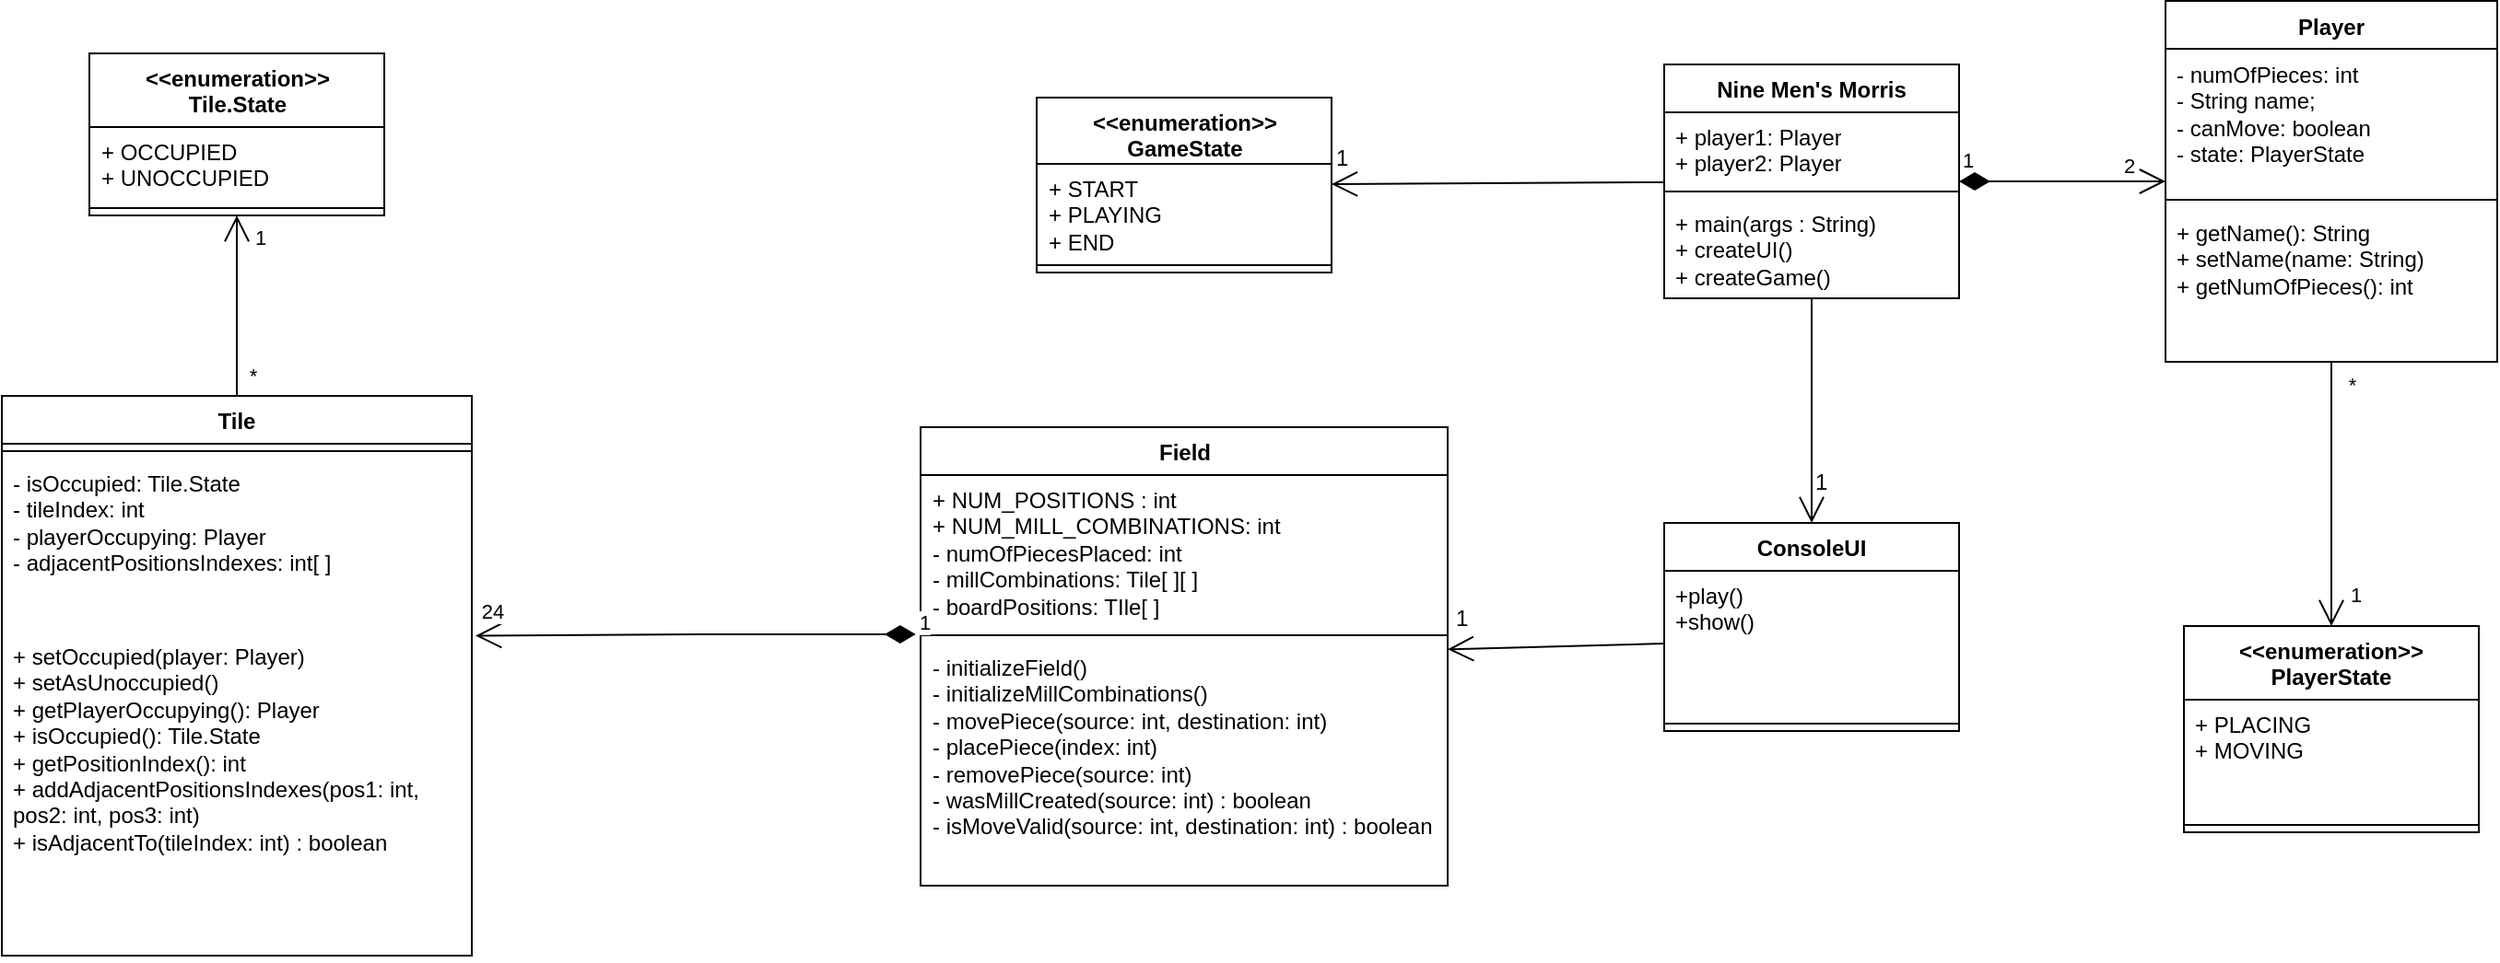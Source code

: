 <mxfile version="24.0.7" type="device">
  <diagram name="Page-1" id="JkGtk0IPezqZ1_RtU47O">
    <mxGraphModel dx="1834" dy="1134" grid="0" gridSize="10" guides="1" tooltips="1" connect="1" arrows="1" fold="1" page="0" pageScale="1" pageWidth="827" pageHeight="1169" math="0" shadow="0">
      <root>
        <mxCell id="0" />
        <mxCell id="1" parent="0" />
        <mxCell id="XcIPjAKrSNz59W1vHto7-1" value="&amp;lt;&amp;lt;enumeration&amp;gt;&amp;gt;&lt;br&gt;PlayerState" style="swimlane;fontStyle=1;align=center;verticalAlign=top;childLayout=stackLayout;horizontal=1;startSize=40;horizontalStack=0;resizeParent=1;resizeParentMax=0;resizeLast=0;collapsible=1;marginBottom=0;whiteSpace=wrap;html=1;" parent="1" vertex="1">
          <mxGeometry x="973" y="261" width="160" height="112" as="geometry" />
        </mxCell>
        <mxCell id="XcIPjAKrSNz59W1vHto7-2" value="&lt;div&gt;+ PLACING&lt;/div&gt;&lt;div&gt;+ MOVING&lt;br&gt;&lt;/div&gt;" style="text;strokeColor=none;fillColor=none;align=left;verticalAlign=top;spacingLeft=4;spacingRight=4;overflow=hidden;rotatable=0;points=[[0,0.5],[1,0.5]];portConstraint=eastwest;whiteSpace=wrap;html=1;" parent="XcIPjAKrSNz59W1vHto7-1" vertex="1">
          <mxGeometry y="40" width="160" height="64" as="geometry" />
        </mxCell>
        <mxCell id="XcIPjAKrSNz59W1vHto7-3" value="" style="line;strokeWidth=1;fillColor=none;align=left;verticalAlign=middle;spacingTop=-1;spacingLeft=3;spacingRight=3;rotatable=0;labelPosition=right;points=[];portConstraint=eastwest;strokeColor=inherit;" parent="XcIPjAKrSNz59W1vHto7-1" vertex="1">
          <mxGeometry y="104" width="160" height="8" as="geometry" />
        </mxCell>
        <mxCell id="XcIPjAKrSNz59W1vHto7-9" value="Field" style="swimlane;fontStyle=1;align=center;verticalAlign=top;childLayout=stackLayout;horizontal=1;startSize=26;horizontalStack=0;resizeParent=1;resizeParentMax=0;resizeLast=0;collapsible=1;marginBottom=0;whiteSpace=wrap;html=1;" parent="1" vertex="1">
          <mxGeometry x="287.5" y="153" width="286" height="249" as="geometry" />
        </mxCell>
        <mxCell id="XcIPjAKrSNz59W1vHto7-10" value="&lt;div&gt;+ NUM_POSITIONS : int&lt;/div&gt;&lt;div&gt;+ NUM_MILL_COMBINATIONS: int&lt;/div&gt;&lt;div&gt;- numOfPiecesPlaced: int&lt;/div&gt;&lt;div&gt;- millCombinations: Tile[ ][ ]&lt;/div&gt;&lt;div&gt;- boardPositions: TIle[ ]&lt;br&gt;&lt;/div&gt;&lt;div&gt;&amp;nbsp;&lt;br&gt;&lt;/div&gt;&lt;div&gt;&lt;br&gt;&lt;/div&gt;&lt;div&gt;&lt;br&gt;&lt;/div&gt;&lt;div&gt;&lt;br&gt;&lt;/div&gt;" style="text;strokeColor=none;fillColor=none;align=left;verticalAlign=top;spacingLeft=4;spacingRight=4;overflow=hidden;rotatable=0;points=[[0,0.5],[1,0.5]];portConstraint=eastwest;whiteSpace=wrap;html=1;" parent="XcIPjAKrSNz59W1vHto7-9" vertex="1">
          <mxGeometry y="26" width="286" height="83" as="geometry" />
        </mxCell>
        <mxCell id="XcIPjAKrSNz59W1vHto7-11" value="" style="line;strokeWidth=1;fillColor=none;align=left;verticalAlign=middle;spacingTop=-1;spacingLeft=3;spacingRight=3;rotatable=0;labelPosition=right;points=[];portConstraint=eastwest;strokeColor=inherit;" parent="XcIPjAKrSNz59W1vHto7-9" vertex="1">
          <mxGeometry y="109" width="286" height="8" as="geometry" />
        </mxCell>
        <mxCell id="XcIPjAKrSNz59W1vHto7-12" value="&lt;div&gt;- initializeField()&lt;/div&gt;&lt;div&gt;- initializeMillCombinations()&lt;/div&gt;&lt;div&gt;- movePiece(source: int, destination: int)&lt;/div&gt;&lt;div&gt;- placePiece(index: int)&lt;/div&gt;&lt;div&gt;- removePiece(source: int)&lt;/div&gt;&lt;div&gt;- wasMillCreated(source: int) : boolean&lt;br&gt;&lt;/div&gt;&lt;div&gt;- isMoveValid(source: int, destination: int) : boolean&lt;br&gt;&lt;/div&gt;" style="text;strokeColor=none;fillColor=none;align=left;verticalAlign=top;spacingLeft=4;spacingRight=4;overflow=hidden;rotatable=0;points=[[0,0.5],[1,0.5]];portConstraint=eastwest;whiteSpace=wrap;html=1;" parent="XcIPjAKrSNz59W1vHto7-9" vertex="1">
          <mxGeometry y="117" width="286" height="132" as="geometry" />
        </mxCell>
        <mxCell id="XcIPjAKrSNz59W1vHto7-13" value="Player" style="swimlane;fontStyle=1;align=center;verticalAlign=top;childLayout=stackLayout;horizontal=1;startSize=26;horizontalStack=0;resizeParent=1;resizeParentMax=0;resizeLast=0;collapsible=1;marginBottom=0;whiteSpace=wrap;html=1;" parent="1" vertex="1">
          <mxGeometry x="963" y="-78.5" width="180" height="196" as="geometry" />
        </mxCell>
        <mxCell id="XcIPjAKrSNz59W1vHto7-14" value="&lt;div&gt;- numOfPieces: int&lt;/div&gt;&lt;div&gt;- String name;&lt;/div&gt;&lt;div&gt;- canMove: boolean&lt;/div&gt;&lt;div&gt;- state: PlayerState&lt;br&gt;&lt;/div&gt;" style="text;strokeColor=none;fillColor=none;align=left;verticalAlign=top;spacingLeft=4;spacingRight=4;overflow=hidden;rotatable=0;points=[[0,0.5],[1,0.5]];portConstraint=eastwest;whiteSpace=wrap;html=1;" parent="XcIPjAKrSNz59W1vHto7-13" vertex="1">
          <mxGeometry y="26" width="180" height="78" as="geometry" />
        </mxCell>
        <mxCell id="XcIPjAKrSNz59W1vHto7-15" value="" style="line;strokeWidth=1;fillColor=none;align=left;verticalAlign=middle;spacingTop=-1;spacingLeft=3;spacingRight=3;rotatable=0;labelPosition=right;points=[];portConstraint=eastwest;strokeColor=inherit;" parent="XcIPjAKrSNz59W1vHto7-13" vertex="1">
          <mxGeometry y="104" width="180" height="8" as="geometry" />
        </mxCell>
        <mxCell id="XcIPjAKrSNz59W1vHto7-16" value="&lt;div&gt;+ getName(): String&lt;/div&gt;&lt;div&gt;+ setName(name: String)&lt;/div&gt;&lt;div&gt;+ getNumOfPieces(): int&lt;/div&gt;&lt;div&gt;&lt;br&gt;&lt;/div&gt;" style="text;strokeColor=none;fillColor=none;align=left;verticalAlign=top;spacingLeft=4;spacingRight=4;overflow=hidden;rotatable=0;points=[[0,0.5],[1,0.5]];portConstraint=eastwest;whiteSpace=wrap;html=1;" parent="XcIPjAKrSNz59W1vHto7-13" vertex="1">
          <mxGeometry y="112" width="180" height="84" as="geometry" />
        </mxCell>
        <mxCell id="XcIPjAKrSNz59W1vHto7-17" value="Tile" style="swimlane;fontStyle=1;align=center;verticalAlign=top;childLayout=stackLayout;horizontal=1;startSize=26;horizontalStack=0;resizeParent=1;resizeParentMax=0;resizeLast=0;collapsible=1;marginBottom=0;whiteSpace=wrap;html=1;" parent="1" vertex="1">
          <mxGeometry x="-211" y="136" width="255" height="304" as="geometry" />
        </mxCell>
        <mxCell id="XcIPjAKrSNz59W1vHto7-19" value="" style="line;strokeWidth=1;fillColor=none;align=left;verticalAlign=middle;spacingTop=-1;spacingLeft=3;spacingRight=3;rotatable=0;labelPosition=right;points=[];portConstraint=eastwest;strokeColor=inherit;" parent="XcIPjAKrSNz59W1vHto7-17" vertex="1">
          <mxGeometry y="26" width="255" height="8" as="geometry" />
        </mxCell>
        <mxCell id="XcIPjAKrSNz59W1vHto7-18" value="&lt;div&gt;- isOccupied: Tile.State&lt;/div&gt;&lt;div&gt;- tileIndex: int&lt;/div&gt;&lt;div&gt;- playerOccupying: Player&lt;br&gt;&lt;/div&gt;&lt;div&gt;- adjacentPositionsIndexes: int[ ]&lt;br&gt;&lt;/div&gt;" style="text;strokeColor=none;fillColor=none;align=left;verticalAlign=top;spacingLeft=4;spacingRight=4;overflow=hidden;rotatable=0;points=[[0,0.5],[1,0.5]];portConstraint=eastwest;whiteSpace=wrap;html=1;" parent="XcIPjAKrSNz59W1vHto7-17" vertex="1">
          <mxGeometry y="34" width="255" height="94" as="geometry" />
        </mxCell>
        <mxCell id="XcIPjAKrSNz59W1vHto7-20" value="&lt;div&gt;+ setOccupied(player: Player)&lt;/div&gt;&lt;div&gt;+ setAsUnoccupied()&lt;br&gt;&lt;/div&gt;&lt;div&gt;+ getPlayerOccupying(): Player&lt;/div&gt;&lt;div&gt;+ isOccupied(): Tile.State&lt;/div&gt;&lt;div&gt;+ getPositionIndex(): int&lt;/div&gt;&lt;div&gt;+ addAdjacentPositionsIndexes(pos1: int, pos2: int, pos3: int)&lt;/div&gt;&lt;div&gt;+ isAdjacentTo(tileIndex: int) : boolean&lt;br&gt;&lt;/div&gt;&lt;div&gt;&lt;br&gt;&lt;/div&gt;" style="text;strokeColor=none;fillColor=none;align=left;verticalAlign=top;spacingLeft=4;spacingRight=4;overflow=hidden;rotatable=0;points=[[0,0.5],[1,0.5]];portConstraint=eastwest;whiteSpace=wrap;html=1;" parent="XcIPjAKrSNz59W1vHto7-17" vertex="1">
          <mxGeometry y="128" width="255" height="176" as="geometry" />
        </mxCell>
        <mxCell id="XcIPjAKrSNz59W1vHto7-21" value="&amp;lt;&amp;lt;enumeration&amp;gt;&amp;gt;&lt;br&gt;Tile.State" style="swimlane;fontStyle=1;align=center;verticalAlign=top;childLayout=stackLayout;horizontal=1;startSize=40;horizontalStack=0;resizeParent=1;resizeParentMax=0;resizeLast=0;collapsible=1;marginBottom=0;whiteSpace=wrap;html=1;" parent="1" vertex="1">
          <mxGeometry x="-163.5" y="-50" width="160" height="88" as="geometry" />
        </mxCell>
        <mxCell id="XcIPjAKrSNz59W1vHto7-22" value="&lt;div&gt;+ OCCUPIED&lt;/div&gt;&lt;div&gt;+ UNOCCUPIED&lt;br&gt;&lt;/div&gt;" style="text;strokeColor=none;fillColor=none;align=left;verticalAlign=top;spacingLeft=4;spacingRight=4;overflow=hidden;rotatable=0;points=[[0,0.5],[1,0.5]];portConstraint=eastwest;whiteSpace=wrap;html=1;" parent="XcIPjAKrSNz59W1vHto7-21" vertex="1">
          <mxGeometry y="40" width="160" height="40" as="geometry" />
        </mxCell>
        <mxCell id="XcIPjAKrSNz59W1vHto7-23" value="" style="line;strokeWidth=1;fillColor=none;align=left;verticalAlign=middle;spacingTop=-1;spacingLeft=3;spacingRight=3;rotatable=0;labelPosition=right;points=[];portConstraint=eastwest;strokeColor=inherit;" parent="XcIPjAKrSNz59W1vHto7-21" vertex="1">
          <mxGeometry y="80" width="160" height="8" as="geometry" />
        </mxCell>
        <mxCell id="XcIPjAKrSNz59W1vHto7-25" value="ConsoleUI" style="swimlane;fontStyle=1;align=center;verticalAlign=top;childLayout=stackLayout;horizontal=1;startSize=26;horizontalStack=0;resizeParent=1;resizeParentMax=0;resizeLast=0;collapsible=1;marginBottom=0;whiteSpace=wrap;html=1;" parent="1" vertex="1">
          <mxGeometry x="691" y="205" width="160" height="113" as="geometry" />
        </mxCell>
        <mxCell id="XcIPjAKrSNz59W1vHto7-26" value="&lt;div&gt;+play()&lt;/div&gt;&lt;div&gt;+show()&lt;/div&gt;&lt;div&gt;&lt;br&gt;&lt;/div&gt;" style="text;strokeColor=none;fillColor=none;align=left;verticalAlign=top;spacingLeft=4;spacingRight=4;overflow=hidden;rotatable=0;points=[[0,0.5],[1,0.5]];portConstraint=eastwest;whiteSpace=wrap;html=1;" parent="XcIPjAKrSNz59W1vHto7-25" vertex="1">
          <mxGeometry y="26" width="160" height="79" as="geometry" />
        </mxCell>
        <mxCell id="XcIPjAKrSNz59W1vHto7-27" value="" style="line;strokeWidth=1;fillColor=none;align=left;verticalAlign=middle;spacingTop=-1;spacingLeft=3;spacingRight=3;rotatable=0;labelPosition=right;points=[];portConstraint=eastwest;strokeColor=inherit;" parent="XcIPjAKrSNz59W1vHto7-25" vertex="1">
          <mxGeometry y="105" width="160" height="8" as="geometry" />
        </mxCell>
        <mxCell id="x19m7baIDcQJb-rgqlND-1" value="&amp;lt;&amp;lt;enumeration&amp;gt;&amp;gt;&lt;br&gt;GameState" style="swimlane;fontStyle=1;align=center;verticalAlign=top;childLayout=stackLayout;horizontal=1;startSize=36;horizontalStack=0;resizeParent=1;resizeParentMax=0;resizeLast=0;collapsible=1;marginBottom=0;whiteSpace=wrap;html=1;" parent="1" vertex="1">
          <mxGeometry x="350.5" y="-26" width="160" height="95" as="geometry" />
        </mxCell>
        <mxCell id="x19m7baIDcQJb-rgqlND-2" value="+ START&lt;br&gt;+ PLAYING&lt;br&gt;+ END" style="text;strokeColor=none;fillColor=none;align=left;verticalAlign=top;spacingLeft=4;spacingRight=4;overflow=hidden;rotatable=0;points=[[0,0.5],[1,0.5]];portConstraint=eastwest;whiteSpace=wrap;html=1;" parent="x19m7baIDcQJb-rgqlND-1" vertex="1">
          <mxGeometry y="36" width="160" height="51" as="geometry" />
        </mxCell>
        <mxCell id="x19m7baIDcQJb-rgqlND-3" value="" style="line;strokeWidth=1;fillColor=none;align=left;verticalAlign=middle;spacingTop=-1;spacingLeft=3;spacingRight=3;rotatable=0;labelPosition=right;points=[];portConstraint=eastwest;strokeColor=inherit;" parent="x19m7baIDcQJb-rgqlND-1" vertex="1">
          <mxGeometry y="87" width="160" height="8" as="geometry" />
        </mxCell>
        <mxCell id="x19m7baIDcQJb-rgqlND-9" value="1" style="endArrow=open;html=1;endSize=12;startArrow=diamondThin;startSize=14;startFill=1;edgeStyle=orthogonalEdgeStyle;align=left;verticalAlign=bottom;rounded=0;exitX=-0.009;exitY=1.042;exitDx=0;exitDy=0;exitPerimeter=0;entryX=1.008;entryY=0.013;entryDx=0;entryDy=0;entryPerimeter=0;" parent="1" source="XcIPjAKrSNz59W1vHto7-10" target="XcIPjAKrSNz59W1vHto7-20" edge="1">
          <mxGeometry x="-1" y="3" relative="1" as="geometry">
            <mxPoint x="271" y="264" as="sourcePoint" />
            <mxPoint x="44" y="258" as="targetPoint" />
          </mxGeometry>
        </mxCell>
        <mxCell id="x19m7baIDcQJb-rgqlND-31" value="24" style="edgeLabel;html=1;align=center;verticalAlign=middle;resizable=0;points=[];" parent="x19m7baIDcQJb-rgqlND-9" vertex="1" connectable="0">
          <mxGeometry x="0.924" y="1" relative="1" as="geometry">
            <mxPoint y="-15" as="offset" />
          </mxGeometry>
        </mxCell>
        <mxCell id="x19m7baIDcQJb-rgqlND-12" value="" style="endArrow=open;endFill=1;endSize=12;html=1;rounded=0;entryX=0.5;entryY=1;entryDx=0;entryDy=0;" parent="1" source="XcIPjAKrSNz59W1vHto7-17" target="XcIPjAKrSNz59W1vHto7-21" edge="1">
          <mxGeometry width="160" relative="1" as="geometry">
            <mxPoint x="-92" y="120" as="sourcePoint" />
            <mxPoint x="68" y="120" as="targetPoint" />
          </mxGeometry>
        </mxCell>
        <mxCell id="x19m7baIDcQJb-rgqlND-32" value="1" style="edgeLabel;html=1;align=center;verticalAlign=middle;resizable=0;points=[];" parent="x19m7baIDcQJb-rgqlND-12" vertex="1" connectable="0">
          <mxGeometry x="0.77" y="1" relative="1" as="geometry">
            <mxPoint x="13" as="offset" />
          </mxGeometry>
        </mxCell>
        <mxCell id="x19m7baIDcQJb-rgqlND-33" value="*" style="edgeLabel;html=1;align=center;verticalAlign=middle;resizable=0;points=[];" parent="x19m7baIDcQJb-rgqlND-12" vertex="1" connectable="0">
          <mxGeometry x="-0.75" y="-3" relative="1" as="geometry">
            <mxPoint x="5" y="1" as="offset" />
          </mxGeometry>
        </mxCell>
        <mxCell id="x19m7baIDcQJb-rgqlND-13" value="" style="endArrow=open;endFill=1;endSize=12;html=1;rounded=0;" parent="1" source="x19m7baIDcQJb-rgqlND-20" target="x19m7baIDcQJb-rgqlND-1" edge="1">
          <mxGeometry width="160" relative="1" as="geometry">
            <mxPoint x="247" y="101" as="sourcePoint" />
            <mxPoint x="407" y="101" as="targetPoint" />
          </mxGeometry>
        </mxCell>
        <mxCell id="x19m7baIDcQJb-rgqlND-15" value="" style="endArrow=open;endFill=1;endSize=12;html=1;rounded=0;exitX=0;exitY=0.5;exitDx=0;exitDy=0;" parent="1" source="XcIPjAKrSNz59W1vHto7-26" target="XcIPjAKrSNz59W1vHto7-9" edge="1">
          <mxGeometry width="160" relative="1" as="geometry">
            <mxPoint x="618" y="296" as="sourcePoint" />
            <mxPoint x="778" y="296" as="targetPoint" />
          </mxGeometry>
        </mxCell>
        <mxCell id="x19m7baIDcQJb-rgqlND-16" value="" style="endArrow=open;endFill=1;endSize=12;html=1;rounded=0;" parent="1" source="x19m7baIDcQJb-rgqlND-20" target="XcIPjAKrSNz59W1vHto7-25" edge="1">
          <mxGeometry width="160" relative="1" as="geometry">
            <mxPoint x="771" y="80.0" as="sourcePoint" />
            <mxPoint x="828" y="146" as="targetPoint" />
          </mxGeometry>
        </mxCell>
        <mxCell id="x19m7baIDcQJb-rgqlND-17" value="" style="endArrow=open;endFill=1;endSize=12;html=1;rounded=0;" parent="1" source="XcIPjAKrSNz59W1vHto7-13" target="XcIPjAKrSNz59W1vHto7-1" edge="1">
          <mxGeometry width="160" relative="1" as="geometry">
            <mxPoint x="740" y="181" as="sourcePoint" />
            <mxPoint x="1136" y="198" as="targetPoint" />
          </mxGeometry>
        </mxCell>
        <mxCell id="x19m7baIDcQJb-rgqlND-34" value="1" style="edgeLabel;html=1;align=center;verticalAlign=middle;resizable=0;points=[];" parent="x19m7baIDcQJb-rgqlND-17" vertex="1" connectable="0">
          <mxGeometry x="0.731" y="-1" relative="1" as="geometry">
            <mxPoint x="14" y="2" as="offset" />
          </mxGeometry>
        </mxCell>
        <mxCell id="x19m7baIDcQJb-rgqlND-35" value="*" style="edgeLabel;html=1;align=center;verticalAlign=middle;resizable=0;points=[];" parent="x19m7baIDcQJb-rgqlND-17" vertex="1" connectable="0">
          <mxGeometry x="-0.836" y="1" relative="1" as="geometry">
            <mxPoint x="10" as="offset" />
          </mxGeometry>
        </mxCell>
        <mxCell id="x19m7baIDcQJb-rgqlND-20" value="Nine Men&#39;s Morris" style="swimlane;fontStyle=1;align=center;verticalAlign=top;childLayout=stackLayout;horizontal=1;startSize=26;horizontalStack=0;resizeParent=1;resizeParentMax=0;resizeLast=0;collapsible=1;marginBottom=0;whiteSpace=wrap;html=1;" parent="1" vertex="1">
          <mxGeometry x="691" y="-44" width="160" height="127" as="geometry" />
        </mxCell>
        <mxCell id="x19m7baIDcQJb-rgqlND-21" value="+ player1: Player&lt;br&gt;+ player2: Player" style="text;strokeColor=none;fillColor=none;align=left;verticalAlign=top;spacingLeft=4;spacingRight=4;overflow=hidden;rotatable=0;points=[[0,0.5],[1,0.5]];portConstraint=eastwest;whiteSpace=wrap;html=1;" parent="x19m7baIDcQJb-rgqlND-20" vertex="1">
          <mxGeometry y="26" width="160" height="39" as="geometry" />
        </mxCell>
        <mxCell id="x19m7baIDcQJb-rgqlND-22" value="" style="line;strokeWidth=1;fillColor=none;align=left;verticalAlign=middle;spacingTop=-1;spacingLeft=3;spacingRight=3;rotatable=0;labelPosition=right;points=[];portConstraint=eastwest;strokeColor=inherit;" parent="x19m7baIDcQJb-rgqlND-20" vertex="1">
          <mxGeometry y="65" width="160" height="8" as="geometry" />
        </mxCell>
        <mxCell id="x19m7baIDcQJb-rgqlND-23" value="+ main(args : String)&lt;br&gt;+ createUI()&lt;br&gt;+ createGame()" style="text;strokeColor=none;fillColor=none;align=left;verticalAlign=top;spacingLeft=4;spacingRight=4;overflow=hidden;rotatable=0;points=[[0,0.5],[1,0.5]];portConstraint=eastwest;whiteSpace=wrap;html=1;" parent="x19m7baIDcQJb-rgqlND-20" vertex="1">
          <mxGeometry y="73" width="160" height="54" as="geometry" />
        </mxCell>
        <mxCell id="x19m7baIDcQJb-rgqlND-25" value="1" style="endArrow=open;html=1;endSize=12;startArrow=diamondThin;startSize=14;startFill=1;edgeStyle=orthogonalEdgeStyle;align=left;verticalAlign=bottom;rounded=0;" parent="1" source="x19m7baIDcQJb-rgqlND-20" target="XcIPjAKrSNz59W1vHto7-13" edge="1">
          <mxGeometry x="-1" y="3" relative="1" as="geometry">
            <mxPoint x="884" y="37" as="sourcePoint" />
            <mxPoint x="900" y="181" as="targetPoint" />
          </mxGeometry>
        </mxCell>
        <mxCell id="x19m7baIDcQJb-rgqlND-26" value="2" style="edgeLabel;html=1;align=center;verticalAlign=middle;resizable=0;points=[];" parent="x19m7baIDcQJb-rgqlND-25" vertex="1" connectable="0">
          <mxGeometry x="0.768" y="1" relative="1" as="geometry">
            <mxPoint x="-7" y="-8" as="offset" />
          </mxGeometry>
        </mxCell>
        <mxCell id="x19m7baIDcQJb-rgqlND-27" value="1" style="text;whiteSpace=wrap;html=1;" parent="1" vertex="1">
          <mxGeometry x="771.003" y="168.999" width="35" height="36" as="geometry" />
        </mxCell>
        <mxCell id="x19m7baIDcQJb-rgqlND-28" value="1" style="text;whiteSpace=wrap;html=1;" parent="1" vertex="1">
          <mxGeometry x="576.004" y="243.496" width="35" height="36" as="geometry" />
        </mxCell>
        <mxCell id="x19m7baIDcQJb-rgqlND-29" value="1" style="text;whiteSpace=wrap;html=1;" parent="1" vertex="1">
          <mxGeometry x="510.501" y="-7.003" width="35" height="36" as="geometry" />
        </mxCell>
      </root>
    </mxGraphModel>
  </diagram>
</mxfile>
